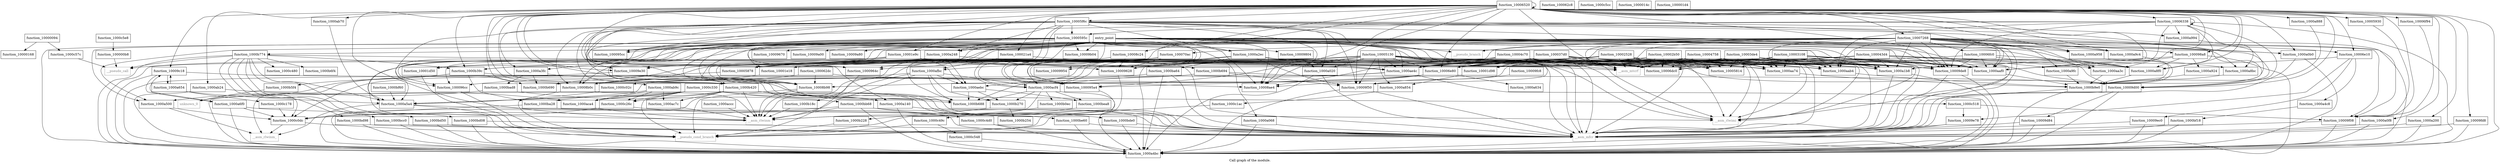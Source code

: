 digraph "Call graph of the module." {
  label="Call graph of the module.";
  node [shape=record];

  Node_function_10002528 [label="{function_10002528}"];
  Node_function_100037d0 [label="{function_100037d0}"];
  Node_function_10004758 [label="{function_10004758}"];
  Node_function_10002b50 [label="{function_10002b50}"];
  Node_function_10004c70 [label="{function_10004c70}"];
  Node_function_10003de4 [label="{function_10003de4}"];
  Node_function_10005130 [label="{function_10005130}"];
  Node_function_10005814 [label="{function_10005814}"];
  Node_function_10005878 [label="{function_10005878}"];
  Node_function_10005930 [label="{function_10005930}"];
  Node_function_1000595c [label="{function_1000595c}"];
  Node_function_10005f6c [label="{function_10005f6c}"];
  Node_function_100062c8 [label="{function_100062c8}"];
  Node_function_10001e18 [label="{function_10001e18}"];
  Node_function_100043d4 [label="{function_100043d4}"];
  Node_function_10001e9c [label="{function_10001e9c}"];
  Node_function_10003108 [label="{function_10003108}"];
  Node_function_100021a4 [label="{function_100021a4}"];
  Node_function_1000bf60 [label="{function_1000bf60}"];
  Node_function_1000c02c [label="{function_1000c02c}"];
  Node_function_1000c0dc [label="{function_1000c0dc}"];
  Node_function_1000c178 [label="{function_1000c178}"];
  Node_function_1000c1ac [label="{function_1000c1ac}"];
  Node_function_1000c26c [label="{function_1000c26c}"];
  Node_function_1000c330 [label="{function_1000c330}"];
  Node_function_1000c480 [label="{function_1000c480}"];
  Node_function_1000c49c [label="{function_1000c49c}"];
  Node_function_1000c4d0 [label="{function_1000c4d0}"];
  Node_function_1000c518 [label="{function_1000c518}"];
  Node_function_1000c548 [label="{function_1000c548}"];
  Node_function_1000c57c [label="{function_1000c57c}"];
  Node_function_1000c5cc [label="{function_1000c5cc}"];
  Node_function_1000c5e8 [label="{function_1000c5e8}"];
  Node___asm_rlwinm [color="gray50", fontcolor="gray50", label="{__asm_rlwinm}"];
  Node___asm_rlwinm_ [color="gray50", fontcolor="gray50", label="{__asm_rlwinm_}"];
  Node___asm_rlwimi [color="gray50", fontcolor="gray50", label="{__asm_rlwimi}"];
  Node___asm_mfcr [color="gray50", fontcolor="gray50", label="{__asm_mfcr}"];
  Node___asm_mtcrf [color="gray50", fontcolor="gray50", label="{__asm_mtcrf}"];
  Node_unknown_0 [color="gray50", fontcolor="gray50", label="{unknown_0}"];
  Node_function_100062dc [label="{function_100062dc}"];
  Node_function_10006338 [label="{function_10006338}"];
  Node_function_10006520 [label="{function_10006520}"];
  Node_function_10006dc0 [label="{function_10006dc0}"];
  Node_function_10009fd8 [label="{function_10009fd8}"];
  Node_function_10006e10 [label="{function_10006e10}"];
  Node_function_10006e80 [label="{function_10006e80}"];
  Node_function_10006f94 [label="{function_10006f94}"];
  Node_function_10006fc0 [label="{function_10006fc0}"];
  Node_function_100070ac [label="{function_100070ac}"];
  Node_function_10007268 [label="{function_10007268}"];
  Node_function_10008ae4 [label="{function_10008ae4}"];
  Node_function_10008b0c [label="{function_10008b0c}"];
  Node_function_10008b98 [label="{function_10008b98}"];
  Node_function_10008c24 [label="{function_10008c24}"];
  Node_function_100095a4 [label="{function_100095a4}"];
  Node_function_100095cc [label="{function_100095cc}"];
  Node_function_10009628 [label="{function_10009628}"];
  Node_function_1000964c [label="{function_1000964c}"];
  Node_function_10009670 [label="{function_10009670}"];
  Node_function_100096cc [label="{function_100096cc}"];
  Node_function_10009804 [label="{function_10009804}"];
  Node_function_100098a8 [label="{function_100098a8}"];
  Node_function_10009954 [label="{function_10009954}"];
  Node_function_10009a00 [label="{function_10009a00}"];
  Node_function_10009a80 [label="{function_10009a80}"];
  Node_function_10009b04 [label="{function_10009b04}"];
  Node_function_10009c18 [label="{function_10009c18}"];
  Node_function_10009d00 [label="{function_10009d00}"];
  Node_function_10009d84 [label="{function_10009d84}"];
  Node_function_10009de8 [label="{function_10009de8}"];
  Node_function_10009e30 [label="{function_10009e30}"];
  Node_function_10009e78 [label="{function_10009e78}"];
  Node_function_10009ec0 [label="{function_10009ec0}"];
  Node_function_10009f08 [label="{function_10009f08}"];
  Node_function_10009f50 [label="{function_10009f50}"];
  Node_function_10009fc8 [label="{function_10009fc8}"];
  Node_function_1000be60 [label="{function_1000be60}"];
  Node_function_1000a020 [label="{function_1000a020}"];
  Node_function_1000a068 [label="{function_1000a068}"];
  Node_function_1000a0b0 [label="{function_1000a0b0}"];
  Node_function_1000a0f8 [label="{function_1000a0f8}"];
  Node_function_1000a140 [label="{function_1000a140}"];
  Node_function_1000a1b8 [label="{function_1000a1b8}"];
  Node_function_1000a200 [label="{function_1000a200}"];
  Node_function_1000a248 [label="{function_1000a248}"];
  Node_function_1000a2ec [label="{function_1000a2ec}"];
  Node_function_1000a3fc [label="{function_1000a3fc}"];
  Node_function_1000a4bc [label="{function_1000a4bc}"];
  Node_function_1000a4c8 [label="{function_1000a4c8}"];
  Node_function_1000a500 [label="{function_1000a500}"];
  Node_function_1000a5a4 [label="{function_1000a5a4}"];
  Node_function_1000a634 [label="{function_1000a634}"];
  Node_function_1000a654 [label="{function_1000a654}"];
  Node_function_1000a6f0 [label="{function_1000a6f0}"];
  Node_function_1000a854 [label="{function_1000a854}"];
  Node_function_1000a888 [label="{function_1000a888}"];
  Node_function_1000a8bc [label="{function_1000a8bc}"];
  Node_function_1000a8f0 [label="{function_1000a8f0}"];
  Node_function_1000a924 [label="{function_1000a924}"];
  Node_function_1000a958 [label="{function_1000a958}"];
  Node_function_1000a994 [label="{function_1000a994}"];
  Node_function_1000a9c4 [label="{function_1000a9c4}"];
  Node_function_1000a9fc [label="{function_1000a9fc}"];
  Node_function_1000aa3c [label="{function_1000aa3c}"];
  Node_function_1000aa74 [label="{function_1000aa74}"];
  Node_function_1000aab4 [label="{function_1000aab4}"];
  Node_function_1000aaf0 [label="{function_1000aaf0}"];
  Node_function_1000ab24 [label="{function_1000ab24}"];
  Node_function_1000ab70 [label="{function_1000ab70}"];
  Node_function_1000ab9c [label="{function_1000ab9c}"];
  Node_function_1000ac7c [label="{function_1000ac7c}"];
  Node_function_1000aca4 [label="{function_1000aca4}"];
  Node_function_1000accc [label="{function_1000accc}"];
  Node_function_1000acf4 [label="{function_1000acf4}"];
  Node_function_1000ae4c [label="{function_1000ae4c}"];
  Node_function_1000aebc [label="{function_1000aebc}"];
  Node_function_1000afbc [label="{function_1000afbc}"];
  Node_function_1000b0ec [label="{function_1000b0ec}"];
  Node_function_1000b18c [label="{function_1000b18c}"];
  Node_function_1000b228 [label="{function_1000b228}"];
  Node_function_1000b254 [label="{function_1000b254}"];
  Node_function_1000b270 [label="{function_1000b270}"];
  Node_function_1000b39c [label="{function_1000b39c}"];
  Node_function_1000b420 [label="{function_1000b420}"];
  Node_function_1000b5f4 [label="{function_1000b5f4}"];
  Node_function_1000b688 [label="{function_1000b688}"];
  Node_function_1000b690 [label="{function_1000b690}"];
  Node_function_1000b694 [label="{function_1000b694}"];
  Node_function_1000b6f4 [label="{function_1000b6f4}"];
  Node_function_1000b774 [label="{function_1000b774}"];
  Node_function_1000b9e0 [label="{function_1000b9e0}"];
  Node_function_1000ba28 [label="{function_1000ba28}"];
  Node_function_1000ba64 [label="{function_1000ba64}"];
  Node_function_1000bad8 [label="{function_1000bad8}"];
  Node_function_1000bb68 [label="{function_1000bb68}"];
  Node_function_1000bcc0 [label="{function_1000bcc0}"];
  Node_function_1000bd08 [label="{function_1000bd08}"];
  Node_function_1000bd50 [label="{function_1000bd50}"];
  Node_function_1000bd98 [label="{function_1000bd98}"];
  Node_function_1000bde0 [label="{function_1000bde0}"];
  Node_function_1000bea8 [label="{function_1000bea8}"];
  Node_function_1000bf18 [label="{function_1000bf18}"];
  Node___pseudo_call [color="gray50", fontcolor="gray50", label="{__pseudo_call}"];
  Node___pseudo_branch [color="gray50", fontcolor="gray50", label="{__pseudo_branch}"];
  Node___pseudo_cond_branch [color="gray50", fontcolor="gray50", label="{__pseudo_cond_branch}"];
  Node_function_10000094 [label="{function_10000094}"];
  Node_function_100000b8 [label="{function_100000b8}"];
  Node_function_1000014c [label="{function_1000014c}"];
  Node_function_10000168 [label="{function_10000168}"];
  Node_function_100001d4 [label="{function_100001d4}"];
  Node_entry_point [label="{entry_point}"];
  Node_function_10001d50 [label="{function_10001d50}"];
  Node_function_10001d98 [label="{function_10001d98}"];
  Node_function_10002528 -> Node_function_10005814;
  Node_function_10002528 -> Node_function_10005878;
  Node_function_10002528 -> Node_function_10001e18;
  Node_function_10002528 -> Node___asm_rlwimi;
  Node_function_10002528 -> Node___asm_mfcr;
  Node_function_10002528 -> Node___asm_mtcrf;
  Node_function_10002528 -> Node_function_10006dc0;
  Node_function_10002528 -> Node_function_10006e80;
  Node_function_10002528 -> Node_function_10009628;
  Node_function_10002528 -> Node_function_10009de8;
  Node_function_10002528 -> Node_function_1000a1b8;
  Node_function_10002528 -> Node_function_1000aa74;
  Node_function_10002528 -> Node_function_1000aab4;
  Node_function_10002528 -> Node_function_1000aaf0;
  Node_function_10002528 -> Node_function_1000ae4c;
  Node_function_100037d0 -> Node_function_10005814;
  Node_function_100037d0 -> Node_function_10005878;
  Node_function_100037d0 -> Node_function_10001e18;
  Node_function_100037d0 -> Node___asm_rlwimi;
  Node_function_100037d0 -> Node___asm_mfcr;
  Node_function_100037d0 -> Node___asm_mtcrf;
  Node_function_100037d0 -> Node_function_10006dc0;
  Node_function_100037d0 -> Node_function_10006e80;
  Node_function_100037d0 -> Node_function_10009de8;
  Node_function_100037d0 -> Node_function_1000a1b8;
  Node_function_100037d0 -> Node_function_1000aa74;
  Node_function_100037d0 -> Node_function_1000aab4;
  Node_function_100037d0 -> Node_function_1000aaf0;
  Node_function_100037d0 -> Node_function_1000ae4c;
  Node_function_100037d0 -> Node_function_10001d98;
  Node_function_10004758 -> Node_function_10005814;
  Node_function_10004758 -> Node_function_10005878;
  Node_function_10004758 -> Node_function_10001e18;
  Node_function_10004758 -> Node___asm_rlwimi;
  Node_function_10004758 -> Node___asm_mfcr;
  Node_function_10004758 -> Node___asm_mtcrf;
  Node_function_10004758 -> Node_function_10006dc0;
  Node_function_10004758 -> Node_function_10006e80;
  Node_function_10004758 -> Node_function_10009de8;
  Node_function_10004758 -> Node_function_1000a1b8;
  Node_function_10004758 -> Node_function_1000aa74;
  Node_function_10004758 -> Node_function_1000aab4;
  Node_function_10004758 -> Node_function_1000aaf0;
  Node_function_10004758 -> Node_function_1000ae4c;
  Node_function_10002b50 -> Node_function_10005814;
  Node_function_10002b50 -> Node_function_10005878;
  Node_function_10002b50 -> Node_function_10001e18;
  Node_function_10002b50 -> Node___asm_rlwimi;
  Node_function_10002b50 -> Node___asm_mfcr;
  Node_function_10002b50 -> Node___asm_mtcrf;
  Node_function_10002b50 -> Node_function_10006dc0;
  Node_function_10002b50 -> Node_function_10006e80;
  Node_function_10002b50 -> Node_function_10009de8;
  Node_function_10002b50 -> Node_function_1000a1b8;
  Node_function_10002b50 -> Node_function_1000aa74;
  Node_function_10002b50 -> Node_function_1000aab4;
  Node_function_10002b50 -> Node_function_1000aaf0;
  Node_function_10002b50 -> Node_function_1000ae4c;
  Node_function_10004c70 -> Node_function_10005814;
  Node_function_10004c70 -> Node_function_10005878;
  Node_function_10004c70 -> Node_function_10001e18;
  Node_function_10004c70 -> Node___asm_rlwimi;
  Node_function_10004c70 -> Node___asm_mfcr;
  Node_function_10004c70 -> Node___asm_mtcrf;
  Node_function_10004c70 -> Node_function_10006dc0;
  Node_function_10004c70 -> Node_function_10008ae4;
  Node_function_10004c70 -> Node_function_10008b98;
  Node_function_10004c70 -> Node_function_10009628;
  Node_function_10004c70 -> Node_function_10009de8;
  Node_function_10004c70 -> Node_function_1000a1b8;
  Node_function_10004c70 -> Node_function_1000aa74;
  Node_function_10004c70 -> Node_function_1000aab4;
  Node_function_10004c70 -> Node_function_1000aaf0;
  Node_function_10004c70 -> Node_function_1000ae4c;
  Node_function_10003de4 -> Node_function_10005814;
  Node_function_10003de4 -> Node_function_10005878;
  Node_function_10003de4 -> Node_function_10001e18;
  Node_function_10003de4 -> Node___asm_rlwimi;
  Node_function_10003de4 -> Node___asm_mfcr;
  Node_function_10003de4 -> Node___asm_mtcrf;
  Node_function_10003de4 -> Node_function_10006dc0;
  Node_function_10003de4 -> Node_function_10009de8;
  Node_function_10003de4 -> Node_function_1000a1b8;
  Node_function_10003de4 -> Node_function_1000aa74;
  Node_function_10003de4 -> Node_function_1000aab4;
  Node_function_10003de4 -> Node_function_1000aaf0;
  Node_function_10003de4 -> Node_function_1000ae4c;
  Node_function_10003de4 -> Node_function_10001d98;
  Node_function_10005130 -> Node_function_10005814;
  Node_function_10005130 -> Node_function_10005878;
  Node_function_10005130 -> Node_function_10001e18;
  Node_function_10005130 -> Node___asm_rlwimi;
  Node_function_10005130 -> Node___asm_mfcr;
  Node_function_10005130 -> Node___asm_mtcrf;
  Node_function_10005130 -> Node_function_10006dc0;
  Node_function_10005130 -> Node_function_10006e80;
  Node_function_10005130 -> Node_function_10008ae4;
  Node_function_10005130 -> Node_function_10008b0c;
  Node_function_10005130 -> Node_function_10008b98;
  Node_function_10005130 -> Node_function_100095a4;
  Node_function_10005130 -> Node_function_10009628;
  Node_function_10005130 -> Node_function_10009954;
  Node_function_10005130 -> Node_function_10009de8;
  Node_function_10005130 -> Node_function_10009f50;
  Node_function_10005130 -> Node_function_1000a020;
  Node_function_10005130 -> Node_function_1000a1b8;
  Node_function_10005130 -> Node_function_1000a854;
  Node_function_10005130 -> Node_function_1000aa74;
  Node_function_10005130 -> Node_function_1000aab4;
  Node_function_10005130 -> Node_function_1000aaf0;
  Node_function_10005130 -> Node_function_1000ae4c;
  Node_function_10005130 -> Node_function_10001d50;
  Node_function_10005878 -> Node___asm_rlwinm_;
  Node_function_10005930 -> Node_function_10009f08;
  Node_function_1000595c -> Node_function_10008ae4;
  Node_function_1000595c -> Node_function_10008b0c;
  Node_function_1000595c -> Node_function_10008b98;
  Node_function_1000595c -> Node_function_100095a4;
  Node_function_1000595c -> Node_function_100095cc;
  Node_function_1000595c -> Node_function_1000964c;
  Node_function_1000595c -> Node_function_100096cc;
  Node_function_1000595c -> Node_function_10009804;
  Node_function_1000595c -> Node_function_10009954;
  Node_function_1000595c -> Node_function_10009b04;
  Node_function_1000595c -> Node_function_10009de8;
  Node_function_1000595c -> Node_function_10009f08;
  Node_function_1000595c -> Node_function_10009f50;
  Node_function_1000595c -> Node_function_1000a068;
  Node_function_1000595c -> Node_function_1000a248;
  Node_function_1000595c -> Node_function_1000a2ec;
  Node_function_1000595c -> Node_function_1000a3fc;
  Node_function_1000595c -> Node_function_1000a5a4;
  Node_function_1000595c -> Node_function_1000b420;
  Node_function_10005f6c -> Node_function_1000595c;
  Node_function_10005f6c -> Node_function_10008ae4;
  Node_function_10005f6c -> Node_function_10008b0c;
  Node_function_10005f6c -> Node_function_10008b98;
  Node_function_10005f6c -> Node_function_100095a4;
  Node_function_10005f6c -> Node_function_100095cc;
  Node_function_10005f6c -> Node_function_1000964c;
  Node_function_10005f6c -> Node_function_100096cc;
  Node_function_10005f6c -> Node_function_10009de8;
  Node_function_10005f6c -> Node_function_10009e30;
  Node_function_10005f6c -> Node_function_10009f08;
  Node_function_10005f6c -> Node_function_10009f50;
  Node_function_10005f6c -> Node_function_1000a020;
  Node_function_10005f6c -> Node_function_1000a1b8;
  Node_function_10005f6c -> Node_function_1000a248;
  Node_function_10005f6c -> Node_function_1000a2ec;
  Node_function_10005f6c -> Node_function_1000a3fc;
  Node_function_10005f6c -> Node_function_1000a8bc;
  Node_function_10005f6c -> Node_function_1000a994;
  Node_function_10005f6c -> Node_function_1000aaf0;
  Node_function_10005f6c -> Node_function_1000acf4;
  Node_function_10005f6c -> Node_function_1000b420;
  Node_function_10001e18 -> Node_function_100096cc;
  Node_function_100043d4 -> Node_function_10001e18;
  Node_function_100043d4 -> Node___asm_mfcr;
  Node_function_100043d4 -> Node___asm_mtcrf;
  Node_function_100043d4 -> Node_function_10006dc0;
  Node_function_100043d4 -> Node_function_10006e80;
  Node_function_100043d4 -> Node_function_1000a1b8;
  Node_function_100043d4 -> Node_function_1000a8bc;
  Node_function_100043d4 -> Node_function_1000a8f0;
  Node_function_100043d4 -> Node_function_1000aa3c;
  Node_function_100043d4 -> Node_function_1000aaf0;
  Node_function_100043d4 -> Node_function_1000ae4c;
  Node_function_10001e9c -> Node___asm_mfcr;
  Node_function_10001e9c -> Node___asm_mtcrf;
  Node_function_10001e9c -> Node_function_10009628;
  Node_function_10001e9c -> Node_function_10009e30;
  Node_function_10001e9c -> Node_function_1000a4bc;
  Node_function_10001e9c -> Node_function_1000ae4c;
  Node_function_10001e9c -> Node_function_1000aebc;
  Node_function_10001e9c -> Node_function_1000b39c;
  Node_function_10001e9c -> Node___pseudo_call;
  Node_function_10003108 -> Node_function_10005814;
  Node_function_10003108 -> Node_function_10005878;
  Node_function_10003108 -> Node_function_10001e18;
  Node_function_10003108 -> Node___asm_rlwimi;
  Node_function_10003108 -> Node___asm_mfcr;
  Node_function_10003108 -> Node___asm_mtcrf;
  Node_function_10003108 -> Node_function_10006dc0;
  Node_function_10003108 -> Node_function_10006e80;
  Node_function_10003108 -> Node_function_10009d00;
  Node_function_10003108 -> Node_function_10009de8;
  Node_function_10003108 -> Node_function_1000a1b8;
  Node_function_10003108 -> Node_function_1000a8f0;
  Node_function_10003108 -> Node_function_1000a9fc;
  Node_function_10003108 -> Node_function_1000aa74;
  Node_function_10003108 -> Node_function_1000aab4;
  Node_function_10003108 -> Node_function_1000aaf0;
  Node_function_10003108 -> Node_function_1000acf4;
  Node_function_10003108 -> Node_function_1000ae4c;
  Node_function_100021a4 -> Node_function_1000ae4c;
  Node_function_100021a4 -> Node_function_1000afbc;
  Node_function_1000bf60 -> Node_function_1000a5a4;
  Node_function_1000c02c -> Node_function_1000a5a4;
  Node_function_1000c0dc -> Node___asm_rlwinm_;
  Node_function_1000c0dc -> Node___pseudo_cond_branch;
  Node_function_1000c178 -> Node_function_1000c0dc;
  Node_function_1000c1ac -> Node___pseudo_cond_branch;
  Node_function_1000c26c -> Node_function_1000c0dc;
  Node_function_1000c26c -> Node_function_1000c4d0;
  Node_function_1000c330 -> Node_function_1000c26c;
  Node_function_1000c330 -> Node_function_1000c518;
  Node_function_1000c330 -> Node_function_1000a140;
  Node_function_1000c330 -> Node_function_1000a5a4;
  Node_function_1000c330 -> Node_function_1000aca4;
  Node_function_1000c330 -> Node_function_1000b688;
  Node_function_1000c330 -> Node_function_1000ba28;
  Node_function_1000c330 -> Node___pseudo_cond_branch;
  Node_function_1000c49c -> Node_function_1000c548;
  Node_function_1000c49c -> Node___pseudo_cond_branch;
  Node_function_1000c4d0 -> Node___asm_mfcr;
  Node_function_1000c4d0 -> Node_function_1000a4bc;
  Node_function_1000c518 -> Node_function_10009e78;
  Node_function_1000c518 -> Node_function_10009f08;
  Node_function_1000c548 -> Node_function_1000a4bc;
  Node_function_1000c57c -> Node___pseudo_call;
  Node_function_1000c5e8 -> Node_function_100000b8;
  Node_function_100062dc -> Node_function_10008ae4;
  Node_function_100062dc -> Node_function_10008b0c;
  Node_function_100062dc -> Node_function_10008b98;
  Node_function_10006338 -> Node_function_1000595c;
  Node_function_10006338 -> Node_function_10006338;
  Node_function_10006338 -> Node_function_10009d00;
  Node_function_10006338 -> Node_function_10009de8;
  Node_function_10006338 -> Node_function_1000a4bc;
  Node_function_10006338 -> Node_function_1000a8bc;
  Node_function_10006338 -> Node_function_1000a8f0;
  Node_function_10006338 -> Node_function_1000a994;
  Node_function_10006338 -> Node_function_1000aab4;
  Node_function_10006338 -> Node_function_1000aaf0;
  Node_function_10006338 -> Node_function_1000b420;
  Node_function_10006520 -> Node_function_10005930;
  Node_function_10006520 -> Node_function_10005f6c;
  Node_function_10006520 -> Node_function_10001e9c;
  Node_function_10006520 -> Node_function_100021a4;
  Node_function_10006520 -> Node___asm_rlwinm;
  Node_function_10006520 -> Node_function_10006338;
  Node_function_10006520 -> Node_function_10006520;
  Node_function_10006520 -> Node_function_10006dc0;
  Node_function_10006520 -> Node_function_10009fd8;
  Node_function_10006520 -> Node_function_10006e10;
  Node_function_10006520 -> Node_function_10006e80;
  Node_function_10006520 -> Node_function_10006f94;
  Node_function_10006520 -> Node_function_10007268;
  Node_function_10006520 -> Node_function_10008ae4;
  Node_function_10006520 -> Node_function_10008b0c;
  Node_function_10006520 -> Node_function_10008b98;
  Node_function_10006520 -> Node_function_10008c24;
  Node_function_10006520 -> Node_function_100095a4;
  Node_function_10006520 -> Node_function_100095cc;
  Node_function_10006520 -> Node_function_1000964c;
  Node_function_10006520 -> Node_function_100098a8;
  Node_function_10006520 -> Node_function_10009c18;
  Node_function_10006520 -> Node_function_10009d00;
  Node_function_10006520 -> Node_function_10009de8;
  Node_function_10006520 -> Node_function_10009e30;
  Node_function_10006520 -> Node_function_10009f08;
  Node_function_10006520 -> Node_function_10009f50;
  Node_function_10006520 -> Node_function_1000a0b0;
  Node_function_10006520 -> Node_function_1000a0f8;
  Node_function_10006520 -> Node_function_1000a140;
  Node_function_10006520 -> Node_function_1000a200;
  Node_function_10006520 -> Node_function_1000a4bc;
  Node_function_10006520 -> Node_function_1000a888;
  Node_function_10006520 -> Node_function_1000a8f0;
  Node_function_10006520 -> Node_function_1000a958;
  Node_function_10006520 -> Node_function_1000a9c4;
  Node_function_10006520 -> Node_function_1000aa3c;
  Node_function_10006520 -> Node_function_1000aaf0;
  Node_function_10006520 -> Node_function_1000ab24;
  Node_function_10006520 -> Node_function_1000ab70;
  Node_function_10006520 -> Node_function_1000ab9c;
  Node_function_10006520 -> Node_function_1000b39c;
  Node_function_10006520 -> Node_function_1000b420;
  Node_function_10009fd8 -> Node___asm_mfcr;
  Node_function_10009fd8 -> Node_function_1000a4bc;
  Node_function_10006e10 -> Node_function_10009e78;
  Node_function_10006e10 -> Node_function_10009ec0;
  Node_function_10006e10 -> Node_function_1000a1b8;
  Node_function_10006e10 -> Node_function_1000a4c8;
  Node_function_10006e80 -> Node_function_10008ae4;
  Node_function_10006e80 -> Node_function_10008b0c;
  Node_function_10006e80 -> Node_function_10008b98;
  Node_function_10006e80 -> Node_function_100095a4;
  Node_function_10006e80 -> Node_function_1000a634;
  Node_function_10006f94 -> Node_function_10009f08;
  Node_function_10006fc0 -> Node_function_1000964c;
  Node_function_10006fc0 -> Node_function_10009d00;
  Node_function_10006fc0 -> Node_function_10009de8;
  Node_function_10006fc0 -> Node_function_1000a8f0;
  Node_function_10006fc0 -> Node_function_1000aaf0;
  Node_function_100070ac -> Node_function_100095a4;
  Node_function_100070ac -> Node_function_10009628;
  Node_function_100070ac -> Node_function_1000acf4;
  Node_function_100070ac -> Node_function_1000afbc;
  Node_function_10007268 -> Node_function_10005814;
  Node_function_10007268 -> Node_function_10005878;
  Node_function_10007268 -> Node___asm_rlwinm;
  Node_function_10007268 -> Node___asm_rlwimi;
  Node_function_10007268 -> Node___asm_mfcr;
  Node_function_10007268 -> Node___asm_mtcrf;
  Node_function_10007268 -> Node_function_10006dc0;
  Node_function_10007268 -> Node_function_10006e10;
  Node_function_10007268 -> Node_function_10006fc0;
  Node_function_10007268 -> Node_function_100070ac;
  Node_function_10007268 -> Node_function_100098a8;
  Node_function_10007268 -> Node_function_10009d00;
  Node_function_10007268 -> Node_function_10009de8;
  Node_function_10007268 -> Node_function_10009e30;
  Node_function_10007268 -> Node_function_1000a0b0;
  Node_function_10007268 -> Node_function_1000a1b8;
  Node_function_10007268 -> Node_function_1000a4bc;
  Node_function_10007268 -> Node_function_1000a500;
  Node_function_10007268 -> Node_function_1000a958;
  Node_function_10007268 -> Node_function_1000a9c4;
  Node_function_10007268 -> Node_function_1000a9fc;
  Node_function_10007268 -> Node_function_1000aa3c;
  Node_function_10007268 -> Node_function_1000aa74;
  Node_function_10007268 -> Node_function_1000aab4;
  Node_function_10007268 -> Node_function_1000aaf0;
  Node_function_10007268 -> Node_function_1000ae4c;
  Node_function_10007268 -> Node_function_1000b39c;
  Node_function_10007268 -> Node___pseudo_branch;
  Node_function_10008b0c -> Node___asm_rlwinm;
  Node_function_10008b0c -> Node___pseudo_cond_branch;
  Node_function_10008b98 -> Node___asm_rlwinm;
  Node_function_10008b98 -> Node___pseudo_cond_branch;
  Node_function_10008c24 -> Node_function_10009628;
  Node_function_10008c24 -> Node_function_1000acf4;
  Node_function_100095a4 -> Node___pseudo_cond_branch;
  Node_function_10009628 -> Node___pseudo_cond_branch;
  Node_function_1000964c -> Node___pseudo_cond_branch;
  Node_function_100096cc -> Node___pseudo_cond_branch;
  Node_function_10009804 -> Node_function_1000a020;
  Node_function_100098a8 -> Node_function_10009de8;
  Node_function_100098a8 -> Node_function_1000a4bc;
  Node_function_100098a8 -> Node_function_1000a8f0;
  Node_function_100098a8 -> Node_function_1000a924;
  Node_function_100098a8 -> Node_function_1000aaf0;
  Node_function_10009c18 -> Node___asm_mfcr;
  Node_function_10009c18 -> Node_function_1000a4bc;
  Node_function_10009c18 -> Node_function_1000a654;
  Node_function_10009c18 -> Node_function_1000a6f0;
  Node_function_10009d00 -> Node___asm_mfcr;
  Node_function_10009d00 -> Node_function_10009d84;
  Node_function_10009d00 -> Node_function_1000a4bc;
  Node_function_10009d84 -> Node___asm_mfcr;
  Node_function_10009d84 -> Node_function_1000a4bc;
  Node_function_10009de8 -> Node___asm_mfcr;
  Node_function_10009de8 -> Node_function_1000a4bc;
  Node_function_10009e30 -> Node___asm_mfcr;
  Node_function_10009e30 -> Node_function_1000a4bc;
  Node_function_10009e78 -> Node___asm_mfcr;
  Node_function_10009e78 -> Node_function_1000a4bc;
  Node_function_10009ec0 -> Node___asm_mfcr;
  Node_function_10009ec0 -> Node_function_1000a4bc;
  Node_function_10009f08 -> Node___asm_mfcr;
  Node_function_10009f08 -> Node_function_1000a4bc;
  Node_function_10009f50 -> Node___asm_mfcr;
  Node_function_10009f50 -> Node_function_1000a4bc;
  Node_function_10009fc8 -> Node_function_10009f50;
  Node_function_1000be60 -> Node___asm_mfcr;
  Node_function_1000be60 -> Node_function_1000a4bc;
  Node_function_1000a020 -> Node___asm_mfcr;
  Node_function_1000a020 -> Node_function_1000a4bc;
  Node_function_1000a068 -> Node___asm_mfcr;
  Node_function_1000a068 -> Node_function_1000a4bc;
  Node_function_1000a0b0 -> Node___asm_mfcr;
  Node_function_1000a0b0 -> Node_function_1000a4bc;
  Node_function_1000a0f8 -> Node___asm_mfcr;
  Node_function_1000a0f8 -> Node_function_1000a4bc;
  Node_function_1000a140 -> Node___asm_mfcr;
  Node_function_1000a140 -> Node_function_1000a4bc;
  Node_function_1000a1b8 -> Node___asm_mfcr;
  Node_function_1000a1b8 -> Node_function_1000a4bc;
  Node_function_1000a200 -> Node___asm_mfcr;
  Node_function_1000a200 -> Node_function_1000a4bc;
  Node_function_1000a248 -> Node_function_10009de8;
  Node_function_1000a248 -> Node_function_1000a4bc;
  Node_function_1000a248 -> Node_function_1000aebc;
  Node_function_1000a248 -> Node_function_1000b688;
  Node_function_1000a248 -> Node_function_1000b690;
  Node_function_1000a2ec -> Node_function_10009d00;
  Node_function_1000a2ec -> Node_function_10009de8;
  Node_function_1000a2ec -> Node_function_10009f50;
  Node_function_1000a2ec -> Node_function_1000a4bc;
  Node_function_1000a2ec -> Node_function_1000acf4;
  Node_function_1000a2ec -> Node_function_1000ae4c;
  Node_function_1000a2ec -> Node_function_1000aebc;
  Node_function_1000a2ec -> Node_function_1000b688;
  Node_function_1000a2ec -> Node_function_1000ba64;
  Node_function_1000a3fc -> Node_function_1000b688;
  Node_function_1000a3fc -> Node_function_1000b690;
  Node_function_1000a3fc -> Node_function_1000bad8;
  Node_function_1000a4c8 -> Node_function_1000bf18;
  Node_function_1000a500 -> Node_function_1000c0dc;
  Node_function_1000a500 -> Node___asm_rlwinm_;
  Node_function_1000a5a4 -> Node___asm_rlwinm_;
  Node_function_1000a5a4 -> Node___asm_rlwimi;
  Node_function_1000a5a4 -> Node___pseudo_cond_branch;
  Node_function_1000a654 -> Node_function_1000c178;
  Node_function_1000a654 -> Node_function_10009c18;
  Node_function_1000a654 -> Node_function_1000a5a4;
  Node_function_1000a6f0 -> Node_function_1000c0dc;
  Node_function_1000a6f0 -> Node___asm_rlwinm;
  Node_function_1000a6f0 -> Node_function_10009c18;
  Node_function_1000a6f0 -> Node_function_1000a4bc;
  Node_function_1000a854 -> Node_function_1000c1ac;
  Node_function_1000a888 -> Node_function_1000b9e0;
  Node_function_1000a8bc -> Node_function_1000b9e0;
  Node_function_1000a8f0 -> Node_function_1000b9e0;
  Node_function_1000a924 -> Node_function_1000b9e0;
  Node_function_1000a958 -> Node_function_1000b9e0;
  Node_function_1000a994 -> Node_function_1000b9e0;
  Node_function_1000a9c4 -> Node_function_1000b9e0;
  Node_function_1000a9fc -> Node_function_1000b9e0;
  Node_function_1000aa3c -> Node_function_1000b9e0;
  Node_function_1000aa74 -> Node_function_1000b9e0;
  Node_function_1000aab4 -> Node_function_1000b9e0;
  Node_function_1000aaf0 -> Node_function_1000b9e0;
  Node_function_1000ab24 -> Node_function_1000a4bc;
  Node_function_1000ab24 -> Node_function_1000aca4;
  Node_function_1000ab70 -> Node_function_1000a5a4;
  Node_function_1000ab9c -> Node_function_1000c26c;
  Node_function_1000ab9c -> Node_function_1000a4bc;
  Node_function_1000ab9c -> Node_function_1000ac7c;
  Node_function_1000ab9c -> Node_function_1000aca4;
  Node_function_1000ac7c -> Node___asm_rlwinm;
  Node_function_1000aca4 -> Node___asm_rlwinm;
  Node_function_1000accc -> Node___asm_rlwinm;
  Node_function_1000acf4 -> Node___asm_rlwinm;
  Node_function_1000acf4 -> Node_function_1000a4bc;
  Node_function_1000acf4 -> Node_function_1000b0ec;
  Node_function_1000acf4 -> Node_function_1000b270;
  Node_function_1000acf4 -> Node_function_1000b688;
  Node_function_1000acf4 -> Node_function_1000bea8;
  Node_function_1000ae4c -> Node_function_1000a4bc;
  Node_function_1000ae4c -> Node_function_1000a5a4;
  Node_function_1000ae4c -> Node_function_1000acf4;
  Node_function_1000aebc -> Node_function_1000b270;
  Node_function_1000aebc -> Node_function_1000b688;
  Node_function_1000aebc -> Node_function_1000bea8;
  Node_function_1000afbc -> Node_function_1000c0dc;
  Node_function_1000afbc -> Node___asm_rlwinm;
  Node_function_1000afbc -> Node_function_1000acf4;
  Node_function_1000afbc -> Node_function_1000aebc;
  Node_function_1000afbc -> Node_function_1000b18c;
  Node_function_1000afbc -> Node_function_1000b270;
  Node_function_1000afbc -> Node_function_1000b688;
  Node_function_1000b0ec -> Node___asm_rlwinm;
  Node_function_1000b18c -> Node___asm_rlwinm;
  Node_function_1000b228 -> Node___pseudo_cond_branch;
  Node_function_1000b270 -> Node_function_1000b228;
  Node_function_1000b270 -> Node_function_1000b254;
  Node_function_1000b39c -> Node_unknown_0;
  Node_function_1000b39c -> Node_function_1000b5f4;
  Node_function_1000b39c -> Node_function_1000b688;
  Node_function_1000b39c -> Node_function_1000b690;
  Node_function_1000b39c -> Node_function_1000ba28;
  Node_function_1000b420 -> Node_function_1000c26c;
  Node_function_1000b420 -> Node___asm_rlwinm;
  Node_function_1000b420 -> Node___asm_mfcr;
  Node_function_1000b420 -> Node_function_1000be60;
  Node_function_1000b420 -> Node_function_1000a140;
  Node_function_1000b420 -> Node_function_1000a4bc;
  Node_function_1000b420 -> Node_function_1000ac7c;
  Node_function_1000b420 -> Node_function_1000aca4;
  Node_function_1000b5f4 -> Node_unknown_0;
  Node_function_1000b694 -> Node_function_1000c330;
  Node_function_1000b694 -> Node_function_10009d00;
  Node_function_1000b694 -> Node_function_10009f50;
  Node_function_1000b774 -> Node_function_1000c0dc;
  Node_function_1000b774 -> Node_function_1000c480;
  Node_function_1000b774 -> Node_function_1000a4bc;
  Node_function_1000b774 -> Node_function_1000a5a4;
  Node_function_1000b774 -> Node_function_1000b39c;
  Node_function_1000b774 -> Node_function_1000b694;
  Node_function_1000b774 -> Node_function_1000b6f4;
  Node_function_1000b774 -> Node_function_1000bcc0;
  Node_function_1000b774 -> Node_function_1000bd08;
  Node_function_1000b774 -> Node_function_1000bd50;
  Node_function_1000b774 -> Node_function_1000bd98;
  Node_function_1000b774 -> Node___pseudo_call;
  Node_function_1000b9e0 -> Node___asm_mfcr;
  Node_function_1000b9e0 -> Node_function_1000a4bc;
  Node_function_1000ba28 -> Node___asm_mfcr;
  Node_function_1000ba28 -> Node_function_1000a4bc;
  Node_function_1000ba64 -> Node_function_1000c02c;
  Node_function_1000ba64 -> Node___asm_mfcr;
  Node_function_1000ba64 -> Node_function_1000a4bc;
  Node_function_1000bad8 -> Node_function_1000a500;
  Node_function_1000bad8 -> Node_function_1000bb68;
  Node_function_1000bb68 -> Node_function_1000c0dc;
  Node_function_1000bb68 -> Node___asm_rlwinm;
  Node_function_1000bb68 -> Node___asm_mfcr;
  Node_function_1000bb68 -> Node_function_1000a4bc;
  Node_function_1000bb68 -> Node_function_1000bde0;
  Node_function_1000bcc0 -> Node___asm_mfcr;
  Node_function_1000bcc0 -> Node_function_1000a4bc;
  Node_function_1000bd08 -> Node___asm_mfcr;
  Node_function_1000bd08 -> Node_function_1000a4bc;
  Node_function_1000bd50 -> Node___asm_mfcr;
  Node_function_1000bd50 -> Node_function_1000a4bc;
  Node_function_1000bd98 -> Node___asm_mfcr;
  Node_function_1000bd98 -> Node_function_1000a4bc;
  Node_function_1000bde0 -> Node___asm_mfcr;
  Node_function_1000bde0 -> Node_function_1000a4bc;
  Node_function_1000bea8 -> Node_function_1000c49c;
  Node_function_1000bf18 -> Node___asm_mfcr;
  Node_function_1000bf18 -> Node_function_1000a4bc;
  Node_function_10000094 -> Node_function_1000c57c;
  Node_function_10000094 -> Node_function_10000168;
  Node_function_100000b8 -> Node___pseudo_call;
  Node_entry_point -> Node_function_10001e18;
  Node_entry_point -> Node___asm_rlwinm;
  Node_entry_point -> Node___asm_mfcr;
  Node_entry_point -> Node___asm_mtcrf;
  Node_entry_point -> Node_function_10006dc0;
  Node_entry_point -> Node_function_10008ae4;
  Node_entry_point -> Node_function_10008b0c;
  Node_entry_point -> Node_function_10008b98;
  Node_entry_point -> Node_function_100095a4;
  Node_entry_point -> Node_function_100095cc;
  Node_entry_point -> Node_function_1000964c;
  Node_entry_point -> Node_function_10009670;
  Node_entry_point -> Node_function_100096cc;
  Node_entry_point -> Node_function_10009954;
  Node_entry_point -> Node_function_10009a00;
  Node_entry_point -> Node_function_10009a80;
  Node_entry_point -> Node_function_10009b04;
  Node_entry_point -> Node_function_10009d00;
  Node_entry_point -> Node_function_10009de8;
  Node_entry_point -> Node_function_1000a0b0;
  Node_entry_point -> Node_function_1000a1b8;
  Node_entry_point -> Node_function_1000a4bc;
  Node_entry_point -> Node_function_1000a500;
  Node_entry_point -> Node_function_1000a5a4;
  Node_entry_point -> Node_function_1000a8f0;
  Node_entry_point -> Node_function_1000a958;
  Node_entry_point -> Node_function_1000a9c4;
  Node_entry_point -> Node_function_1000aa3c;
  Node_entry_point -> Node_function_1000aab4;
  Node_entry_point -> Node_function_1000aaf0;
  Node_entry_point -> Node_function_1000ae4c;
  Node_entry_point -> Node_function_1000b420;
  Node_entry_point -> Node_function_1000b774;
  Node_entry_point -> Node___pseudo_branch;
  Node_entry_point -> Node_function_10001d50;
  Node_function_10001d50 -> Node___pseudo_cond_branch;
  Node_function_10001d98 -> Node_function_1000a854;
}
